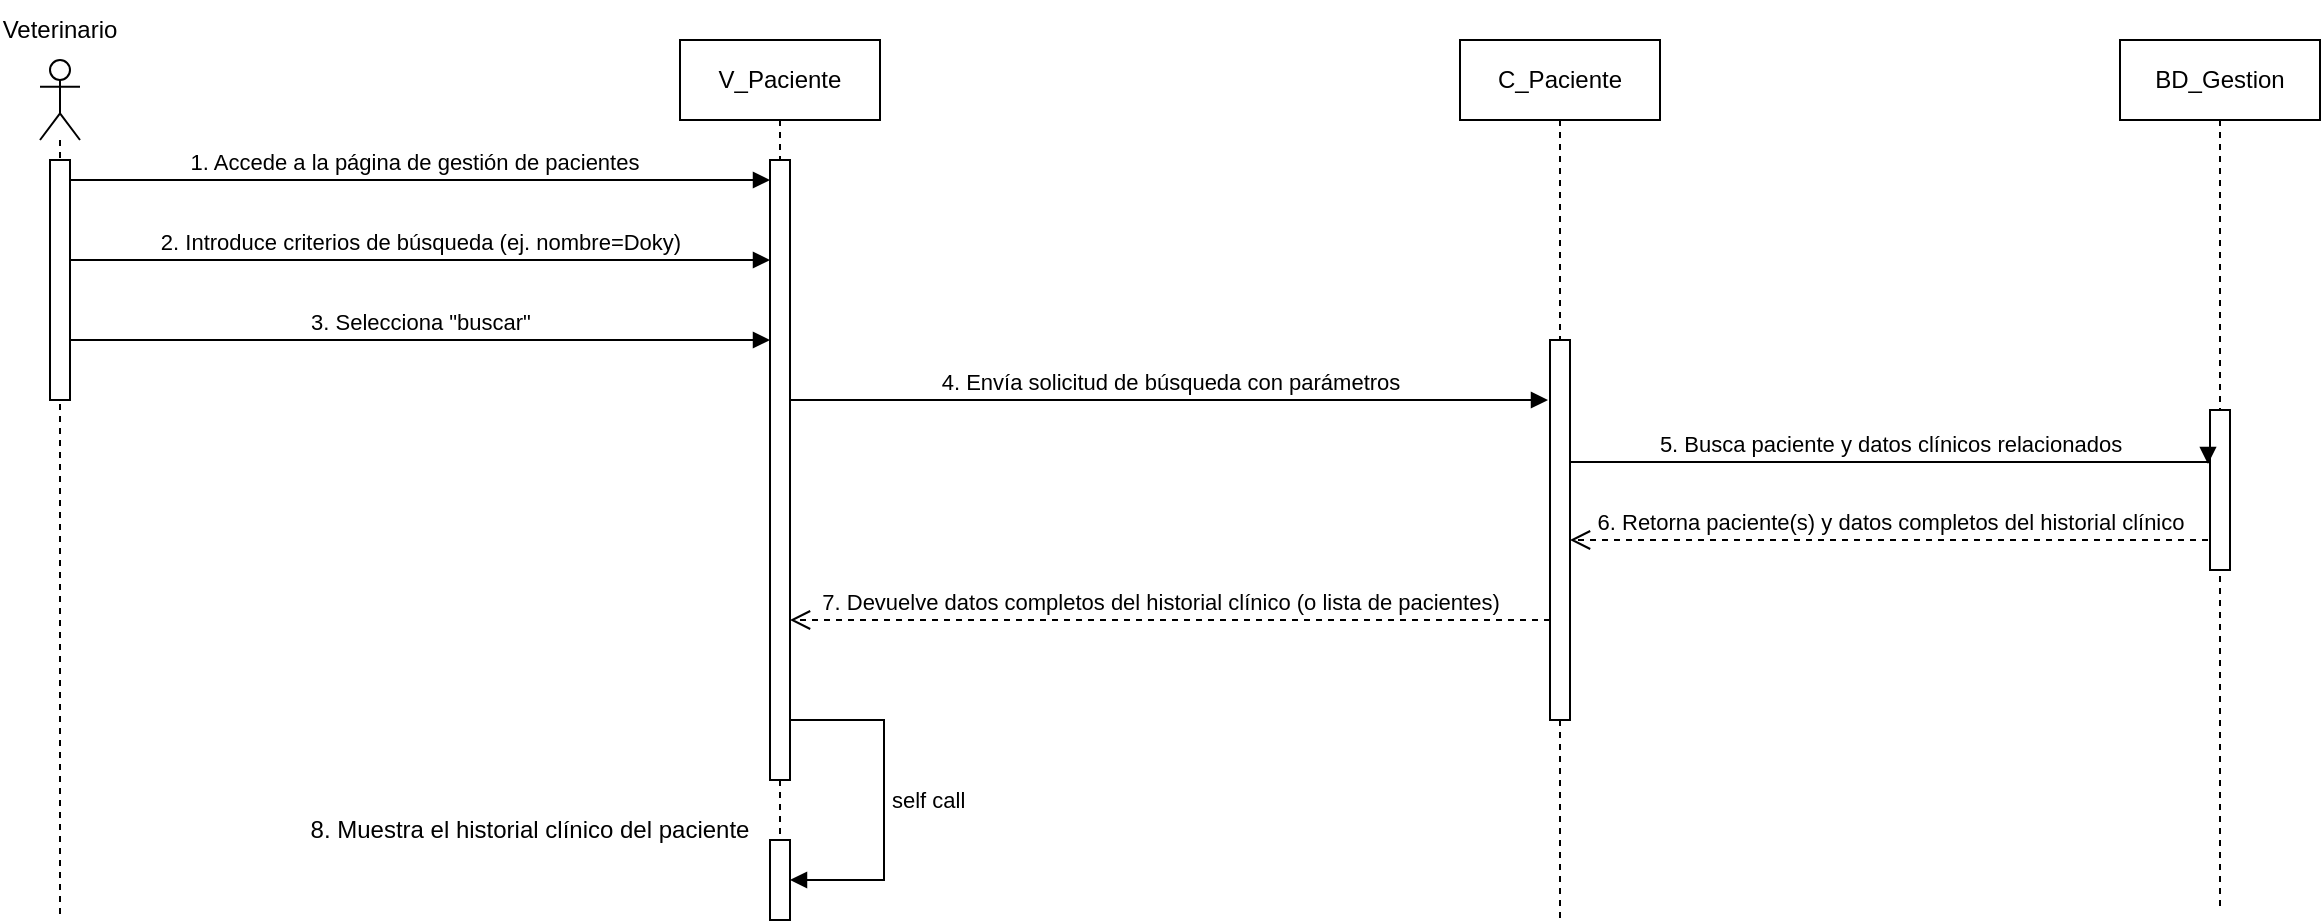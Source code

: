 <mxfile version="27.1.6">
  <diagram name="Page-1" id="2YBvvXClWsGukQMizWep">
    <mxGraphModel dx="1303" dy="683" grid="1" gridSize="10" guides="1" tooltips="1" connect="1" arrows="1" fold="1" page="1" pageScale="1" pageWidth="850" pageHeight="1100" math="0" shadow="0">
      <root>
        <mxCell id="0" />
        <mxCell id="1" parent="0" />
        <mxCell id="aM9ryv3xv72pqoxQDRHE-5" value="V_Paciente" style="shape=umlLifeline;perimeter=lifelinePerimeter;whiteSpace=wrap;html=1;container=0;dropTarget=0;collapsible=0;recursiveResize=0;outlineConnect=0;portConstraint=eastwest;newEdgeStyle={&quot;edgeStyle&quot;:&quot;elbowEdgeStyle&quot;,&quot;elbow&quot;:&quot;vertical&quot;,&quot;curved&quot;:0,&quot;rounded&quot;:0};" parent="1" vertex="1">
          <mxGeometry x="390" y="20" width="100" height="440" as="geometry" />
        </mxCell>
        <mxCell id="aM9ryv3xv72pqoxQDRHE-6" value="" style="html=1;points=[];perimeter=orthogonalPerimeter;outlineConnect=0;targetShapes=umlLifeline;portConstraint=eastwest;newEdgeStyle={&quot;edgeStyle&quot;:&quot;elbowEdgeStyle&quot;,&quot;elbow&quot;:&quot;vertical&quot;,&quot;curved&quot;:0,&quot;rounded&quot;:0};" parent="aM9ryv3xv72pqoxQDRHE-5" vertex="1">
          <mxGeometry x="45" y="60" width="10" height="310" as="geometry" />
        </mxCell>
        <mxCell id="9pPjlTTeWQ5HEnXw2hn_-42" value="" style="html=1;points=[[0,0,0,0,5],[0,1,0,0,-5],[1,0,0,0,5],[1,1,0,0,-5]];perimeter=orthogonalPerimeter;outlineConnect=0;targetShapes=umlLifeline;portConstraint=eastwest;newEdgeStyle={&quot;curved&quot;:0,&quot;rounded&quot;:0};" vertex="1" parent="aM9ryv3xv72pqoxQDRHE-5">
          <mxGeometry x="45" y="400" width="10" height="40" as="geometry" />
        </mxCell>
        <mxCell id="9pPjlTTeWQ5HEnXw2hn_-43" value="self call" style="html=1;align=left;spacingLeft=2;endArrow=block;rounded=0;edgeStyle=orthogonalEdgeStyle;curved=0;rounded=0;" edge="1" target="9pPjlTTeWQ5HEnXw2hn_-42" parent="aM9ryv3xv72pqoxQDRHE-5">
          <mxGeometry relative="1" as="geometry">
            <mxPoint x="55" y="340" as="sourcePoint" />
            <Array as="points">
              <mxPoint x="102" y="340" />
              <mxPoint x="102" y="420" />
            </Array>
          </mxGeometry>
        </mxCell>
        <mxCell id="aM9ryv3xv72pqoxQDRHE-7" value="1. Accede a la página de gestión de pacientes" style="html=1;verticalAlign=bottom;endArrow=block;edgeStyle=elbowEdgeStyle;elbow=vertical;curved=0;rounded=0;" parent="1" edge="1">
          <mxGeometry relative="1" as="geometry">
            <mxPoint x="79.667" y="90" as="sourcePoint" />
            <Array as="points">
              <mxPoint x="180" y="90" />
            </Array>
            <mxPoint x="435" y="90" as="targetPoint" />
          </mxGeometry>
        </mxCell>
        <mxCell id="9pPjlTTeWQ5HEnXw2hn_-1" value="" style="shape=umlLifeline;perimeter=lifelinePerimeter;whiteSpace=wrap;html=1;container=1;dropTarget=0;collapsible=0;recursiveResize=0;outlineConnect=0;portConstraint=eastwest;newEdgeStyle={&quot;curved&quot;:0,&quot;rounded&quot;:0};participant=umlActor;" vertex="1" parent="1">
          <mxGeometry x="70" y="30" width="20" height="430" as="geometry" />
        </mxCell>
        <mxCell id="9pPjlTTeWQ5HEnXw2hn_-3" value="" style="html=1;points=[];perimeter=orthogonalPerimeter;outlineConnect=0;targetShapes=umlLifeline;portConstraint=eastwest;newEdgeStyle={&quot;edgeStyle&quot;:&quot;elbowEdgeStyle&quot;,&quot;elbow&quot;:&quot;vertical&quot;,&quot;curved&quot;:0,&quot;rounded&quot;:0};" vertex="1" parent="9pPjlTTeWQ5HEnXw2hn_-1">
          <mxGeometry x="5" y="50" width="10" height="120" as="geometry" />
        </mxCell>
        <mxCell id="9pPjlTTeWQ5HEnXw2hn_-2" value="Veterinario" style="text;html=1;align=center;verticalAlign=middle;whiteSpace=wrap;rounded=0;" vertex="1" parent="1">
          <mxGeometry x="50" width="60" height="30" as="geometry" />
        </mxCell>
        <mxCell id="9pPjlTTeWQ5HEnXw2hn_-4" value="2. Introduce criterios de búsqueda (ej. nombre=Doky)" style="html=1;verticalAlign=bottom;endArrow=block;edgeStyle=elbowEdgeStyle;elbow=vertical;curved=0;rounded=0;" edge="1" parent="1">
          <mxGeometry relative="1" as="geometry">
            <mxPoint x="85" y="130" as="sourcePoint" />
            <Array as="points">
              <mxPoint x="185" y="130" />
            </Array>
            <mxPoint x="435" y="130" as="targetPoint" />
          </mxGeometry>
        </mxCell>
        <mxCell id="9pPjlTTeWQ5HEnXw2hn_-5" value="3. Selecciona &quot;buscar&quot;" style="html=1;verticalAlign=bottom;endArrow=block;edgeStyle=elbowEdgeStyle;elbow=vertical;curved=0;rounded=0;" edge="1" parent="1">
          <mxGeometry relative="1" as="geometry">
            <mxPoint x="85" y="170" as="sourcePoint" />
            <Array as="points">
              <mxPoint x="185" y="170" />
            </Array>
            <mxPoint x="435" y="170" as="targetPoint" />
          </mxGeometry>
        </mxCell>
        <mxCell id="9pPjlTTeWQ5HEnXw2hn_-6" value="C_Paciente" style="shape=umlLifeline;perimeter=lifelinePerimeter;whiteSpace=wrap;html=1;container=0;dropTarget=0;collapsible=0;recursiveResize=0;outlineConnect=0;portConstraint=eastwest;newEdgeStyle={&quot;edgeStyle&quot;:&quot;elbowEdgeStyle&quot;,&quot;elbow&quot;:&quot;vertical&quot;,&quot;curved&quot;:0,&quot;rounded&quot;:0};" vertex="1" parent="1">
          <mxGeometry x="780" y="20" width="100" height="440" as="geometry" />
        </mxCell>
        <mxCell id="9pPjlTTeWQ5HEnXw2hn_-7" value="" style="html=1;points=[];perimeter=orthogonalPerimeter;outlineConnect=0;targetShapes=umlLifeline;portConstraint=eastwest;newEdgeStyle={&quot;edgeStyle&quot;:&quot;elbowEdgeStyle&quot;,&quot;elbow&quot;:&quot;vertical&quot;,&quot;curved&quot;:0,&quot;rounded&quot;:0};" vertex="1" parent="9pPjlTTeWQ5HEnXw2hn_-6">
          <mxGeometry x="45" y="150" width="10" height="190" as="geometry" />
        </mxCell>
        <mxCell id="9pPjlTTeWQ5HEnXw2hn_-12" value="4. Envía solicitud de búsqueda con parámetros" style="html=1;verticalAlign=bottom;endArrow=block;edgeStyle=elbowEdgeStyle;elbow=vertical;curved=0;rounded=0;" edge="1" parent="1">
          <mxGeometry relative="1" as="geometry">
            <mxPoint x="445" y="200" as="sourcePoint" />
            <Array as="points">
              <mxPoint x="545" y="200" />
            </Array>
            <mxPoint x="824" y="200" as="targetPoint" />
          </mxGeometry>
        </mxCell>
        <mxCell id="9pPjlTTeWQ5HEnXw2hn_-13" value="7. Devuelve datos completos del historial clínico (o lista de pacientes)" style="html=1;verticalAlign=bottom;endArrow=open;dashed=1;endSize=8;edgeStyle=elbowEdgeStyle;elbow=vertical;curved=0;rounded=0;" edge="1" parent="1" source="9pPjlTTeWQ5HEnXw2hn_-7">
          <mxGeometry x="0.029" relative="1" as="geometry">
            <mxPoint x="445" y="310" as="targetPoint" />
            <Array as="points">
              <mxPoint x="540" y="310" />
            </Array>
            <mxPoint x="823" y="313" as="sourcePoint" />
            <mxPoint as="offset" />
          </mxGeometry>
        </mxCell>
        <mxCell id="9pPjlTTeWQ5HEnXw2hn_-16" value="BD_Gestion" style="shape=umlLifeline;perimeter=lifelinePerimeter;whiteSpace=wrap;html=1;container=0;dropTarget=0;collapsible=0;recursiveResize=0;outlineConnect=0;portConstraint=eastwest;newEdgeStyle={&quot;edgeStyle&quot;:&quot;elbowEdgeStyle&quot;,&quot;elbow&quot;:&quot;vertical&quot;,&quot;curved&quot;:0,&quot;rounded&quot;:0};" vertex="1" parent="1">
          <mxGeometry x="1110" y="20" width="100" height="435" as="geometry" />
        </mxCell>
        <mxCell id="9pPjlTTeWQ5HEnXw2hn_-18" value="" style="html=1;points=[];perimeter=orthogonalPerimeter;outlineConnect=0;targetShapes=umlLifeline;portConstraint=eastwest;newEdgeStyle={&quot;edgeStyle&quot;:&quot;elbowEdgeStyle&quot;,&quot;elbow&quot;:&quot;vertical&quot;,&quot;curved&quot;:0,&quot;rounded&quot;:0};" vertex="1" parent="9pPjlTTeWQ5HEnXw2hn_-16">
          <mxGeometry x="45" y="185" width="10" height="80" as="geometry" />
        </mxCell>
        <mxCell id="9pPjlTTeWQ5HEnXw2hn_-25" value="5. Busca paciente y datos clínicos relacionados" style="html=1;verticalAlign=bottom;endArrow=block;edgeStyle=elbowEdgeStyle;elbow=vertical;curved=0;rounded=0;" edge="1" parent="1">
          <mxGeometry relative="1" as="geometry">
            <mxPoint x="835" y="230" as="sourcePoint" />
            <Array as="points">
              <mxPoint x="937" y="231" />
            </Array>
            <mxPoint x="1154" y="232" as="targetPoint" />
          </mxGeometry>
        </mxCell>
        <mxCell id="9pPjlTTeWQ5HEnXw2hn_-26" value="6. Retorna paciente(s) y datos completos del historial clínico" style="html=1;verticalAlign=bottom;endArrow=open;dashed=1;endSize=8;edgeStyle=elbowEdgeStyle;elbow=vertical;curved=0;rounded=0;" edge="1" parent="1">
          <mxGeometry relative="1" as="geometry">
            <mxPoint x="835" y="270" as="targetPoint" />
            <Array as="points">
              <mxPoint x="930" y="270" />
            </Array>
            <mxPoint x="1154" y="270" as="sourcePoint" />
          </mxGeometry>
        </mxCell>
        <mxCell id="9pPjlTTeWQ5HEnXw2hn_-44" value="8. Muestra el historial clínico del paciente" style="text;html=1;align=center;verticalAlign=middle;whiteSpace=wrap;rounded=0;" vertex="1" parent="1">
          <mxGeometry x="160" y="400" width="310" height="30" as="geometry" />
        </mxCell>
      </root>
    </mxGraphModel>
  </diagram>
</mxfile>
